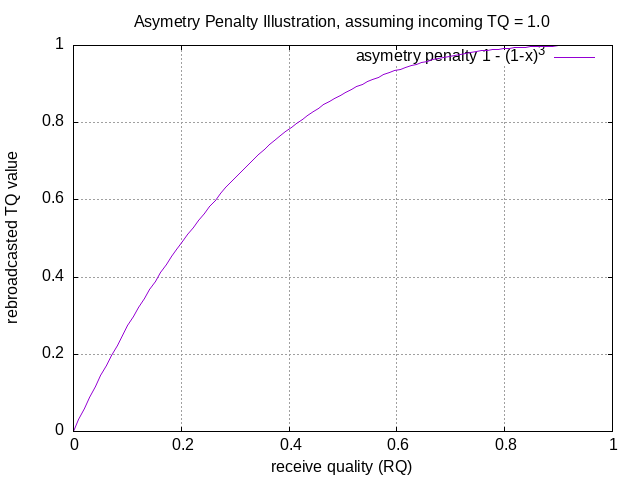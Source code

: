 #!/usr/bin/gnuplot
set title "Asymetry Penalty Illustration, assuming incoming TQ = 1.0"
set xlabel "receive quality (RQ)"
set ylabel "rebroadcasted TQ value"
set xrange [0:1]
set yrange [0:1]
set grid

set terminal png
set output "asym_penalty.png"

plot (1 - (1-x) ** 3) title "asymetry penalty 1 - (1-x)^3"

set terminal postscript eps enhanced color solid
set output "asym_penalty.eps"

plot (1 - (1-x) ** 3) title "asymetry penalty 1 - (1-x)^3"
